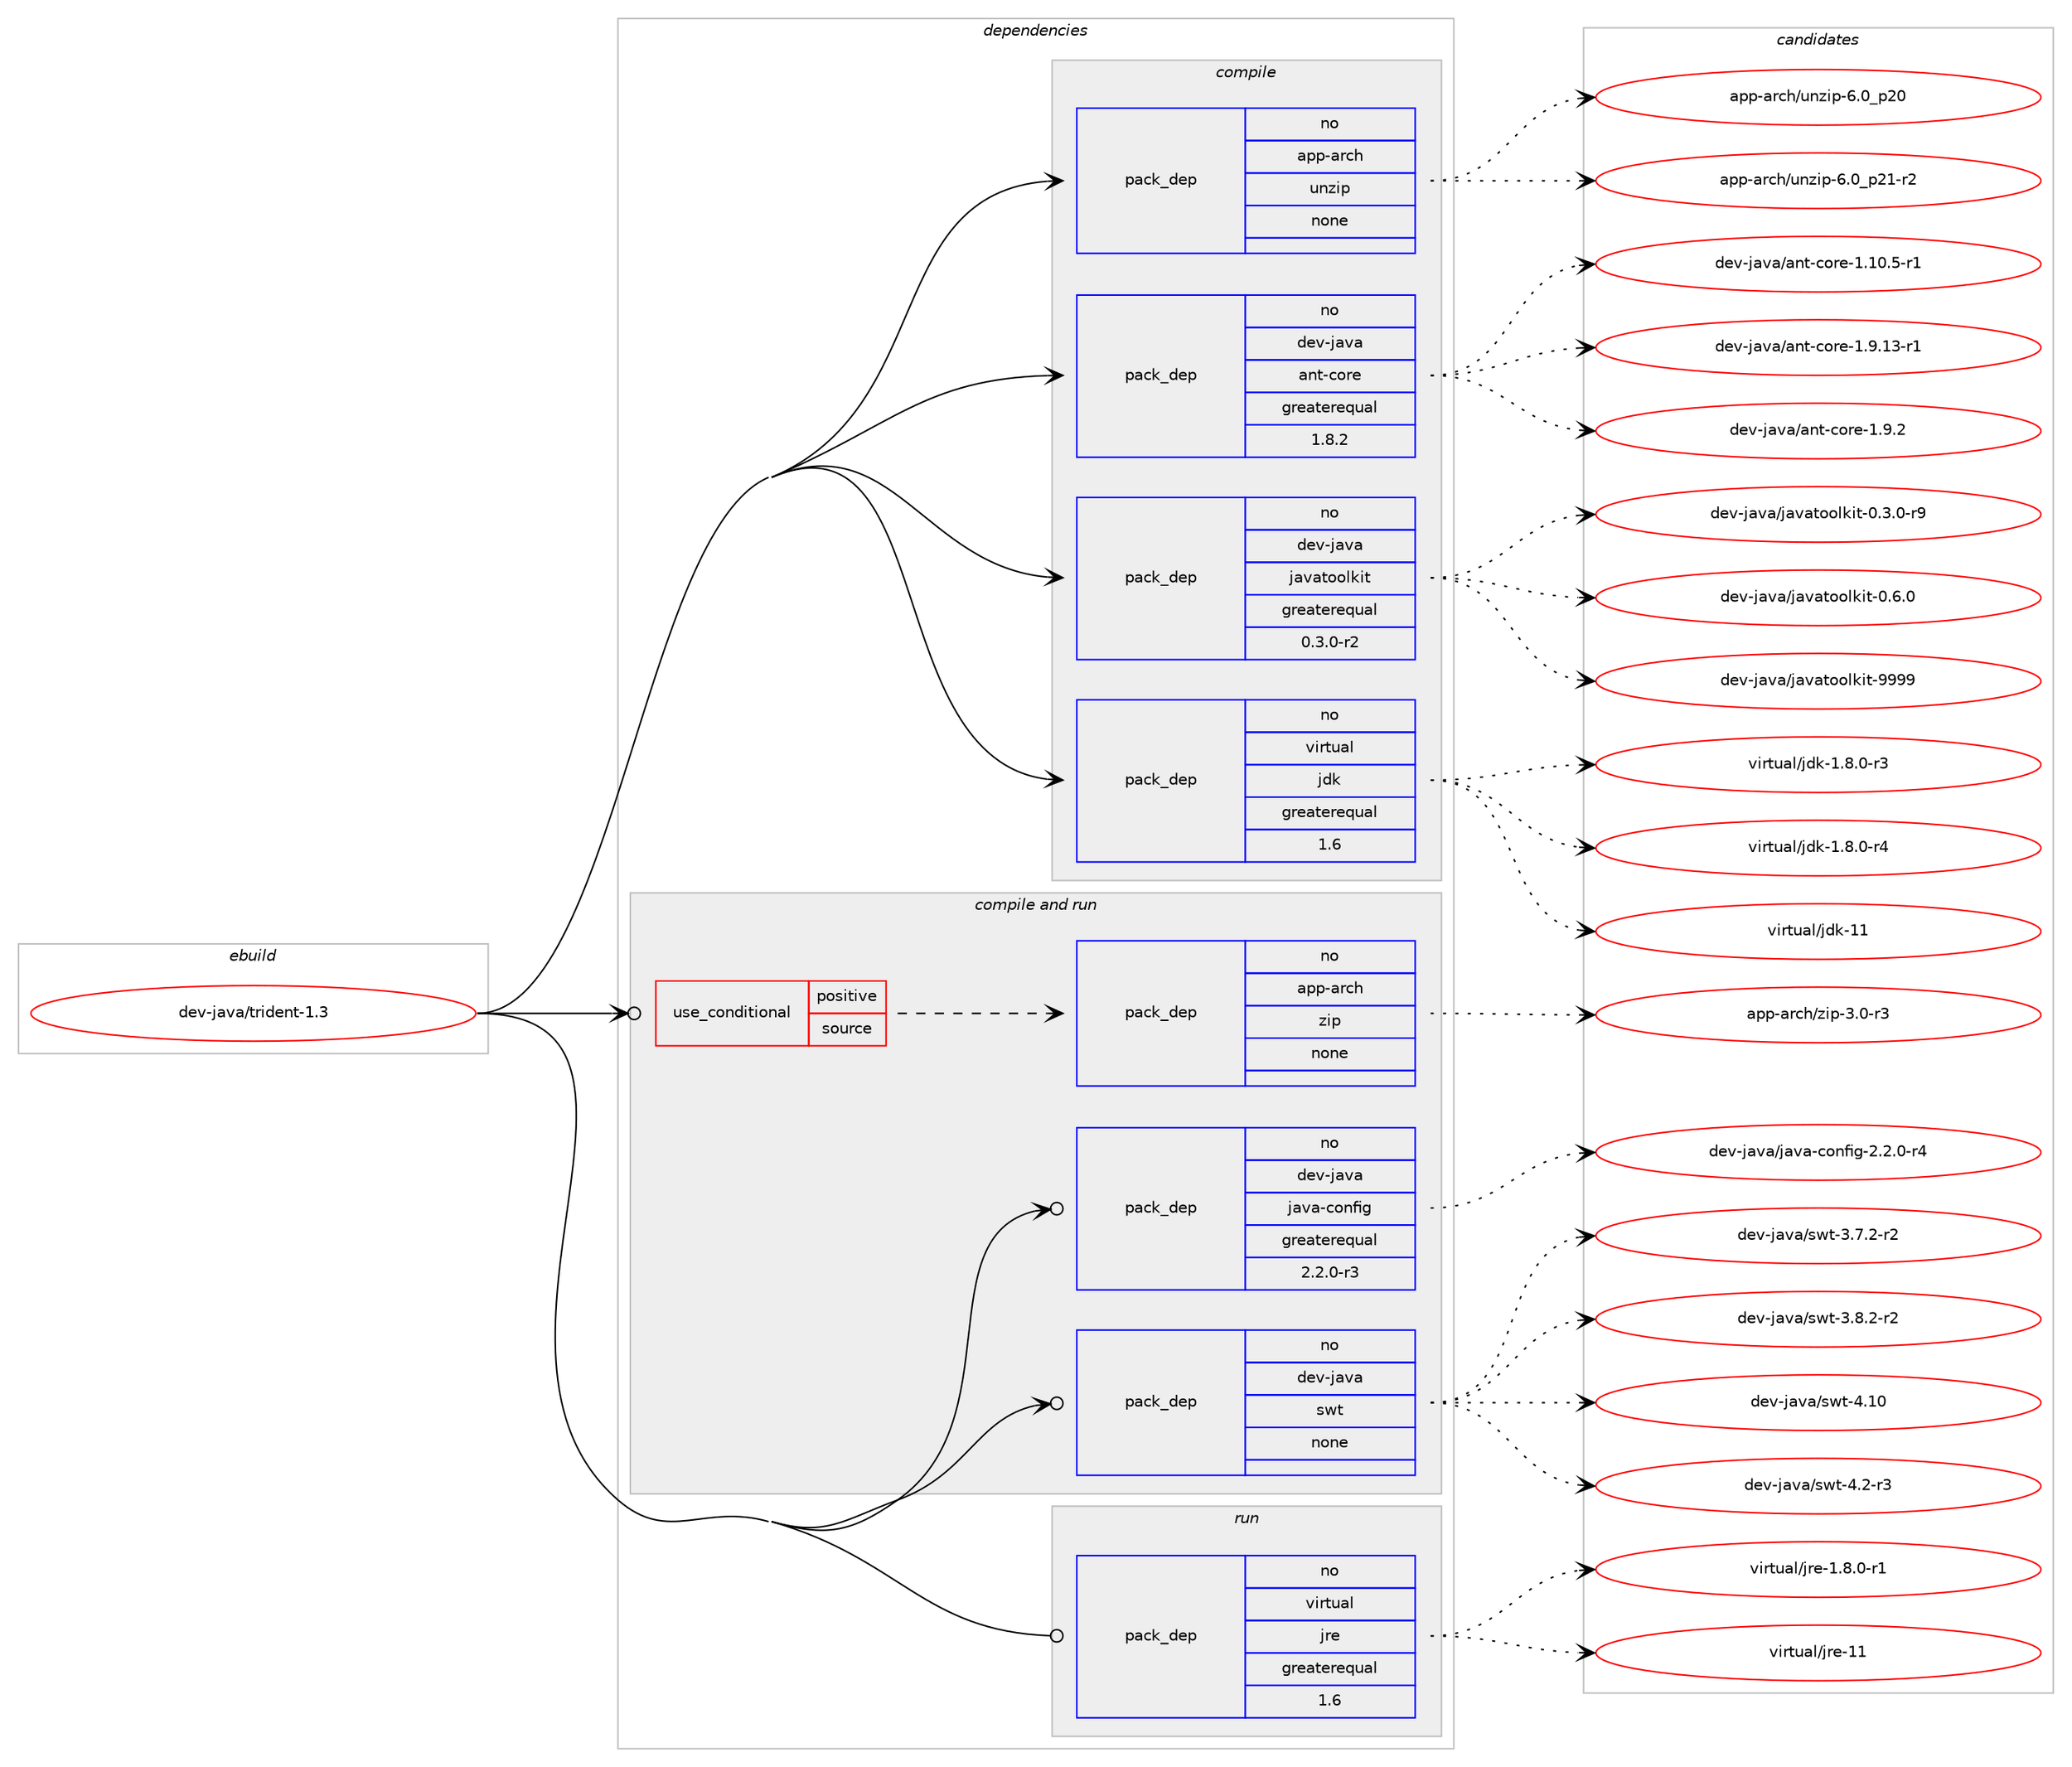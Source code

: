 digraph prolog {

# *************
# Graph options
# *************

newrank=true;
concentrate=true;
compound=true;
graph [rankdir=LR,fontname=Helvetica,fontsize=10,ranksep=1.5];#, ranksep=2.5, nodesep=0.2];
edge  [arrowhead=vee];
node  [fontname=Helvetica,fontsize=10];

# **********
# The ebuild
# **********

subgraph cluster_leftcol {
color=gray;
rank=same;
label=<<i>ebuild</i>>;
id [label="dev-java/trident-1.3", color=red, width=4, href="../dev-java/trident-1.3.svg"];
}

# ****************
# The dependencies
# ****************

subgraph cluster_midcol {
color=gray;
label=<<i>dependencies</i>>;
subgraph cluster_compile {
fillcolor="#eeeeee";
style=filled;
label=<<i>compile</i>>;
subgraph pack971734 {
dependency1357544 [label=<<TABLE BORDER="0" CELLBORDER="1" CELLSPACING="0" CELLPADDING="4" WIDTH="220"><TR><TD ROWSPAN="6" CELLPADDING="30">pack_dep</TD></TR><TR><TD WIDTH="110">no</TD></TR><TR><TD>app-arch</TD></TR><TR><TD>unzip</TD></TR><TR><TD>none</TD></TR><TR><TD></TD></TR></TABLE>>, shape=none, color=blue];
}
id:e -> dependency1357544:w [weight=20,style="solid",arrowhead="vee"];
subgraph pack971735 {
dependency1357545 [label=<<TABLE BORDER="0" CELLBORDER="1" CELLSPACING="0" CELLPADDING="4" WIDTH="220"><TR><TD ROWSPAN="6" CELLPADDING="30">pack_dep</TD></TR><TR><TD WIDTH="110">no</TD></TR><TR><TD>dev-java</TD></TR><TR><TD>ant-core</TD></TR><TR><TD>greaterequal</TD></TR><TR><TD>1.8.2</TD></TR></TABLE>>, shape=none, color=blue];
}
id:e -> dependency1357545:w [weight=20,style="solid",arrowhead="vee"];
subgraph pack971736 {
dependency1357546 [label=<<TABLE BORDER="0" CELLBORDER="1" CELLSPACING="0" CELLPADDING="4" WIDTH="220"><TR><TD ROWSPAN="6" CELLPADDING="30">pack_dep</TD></TR><TR><TD WIDTH="110">no</TD></TR><TR><TD>dev-java</TD></TR><TR><TD>javatoolkit</TD></TR><TR><TD>greaterequal</TD></TR><TR><TD>0.3.0-r2</TD></TR></TABLE>>, shape=none, color=blue];
}
id:e -> dependency1357546:w [weight=20,style="solid",arrowhead="vee"];
subgraph pack971737 {
dependency1357547 [label=<<TABLE BORDER="0" CELLBORDER="1" CELLSPACING="0" CELLPADDING="4" WIDTH="220"><TR><TD ROWSPAN="6" CELLPADDING="30">pack_dep</TD></TR><TR><TD WIDTH="110">no</TD></TR><TR><TD>virtual</TD></TR><TR><TD>jdk</TD></TR><TR><TD>greaterequal</TD></TR><TR><TD>1.6</TD></TR></TABLE>>, shape=none, color=blue];
}
id:e -> dependency1357547:w [weight=20,style="solid",arrowhead="vee"];
}
subgraph cluster_compileandrun {
fillcolor="#eeeeee";
style=filled;
label=<<i>compile and run</i>>;
subgraph cond363359 {
dependency1357548 [label=<<TABLE BORDER="0" CELLBORDER="1" CELLSPACING="0" CELLPADDING="4"><TR><TD ROWSPAN="3" CELLPADDING="10">use_conditional</TD></TR><TR><TD>positive</TD></TR><TR><TD>source</TD></TR></TABLE>>, shape=none, color=red];
subgraph pack971738 {
dependency1357549 [label=<<TABLE BORDER="0" CELLBORDER="1" CELLSPACING="0" CELLPADDING="4" WIDTH="220"><TR><TD ROWSPAN="6" CELLPADDING="30">pack_dep</TD></TR><TR><TD WIDTH="110">no</TD></TR><TR><TD>app-arch</TD></TR><TR><TD>zip</TD></TR><TR><TD>none</TD></TR><TR><TD></TD></TR></TABLE>>, shape=none, color=blue];
}
dependency1357548:e -> dependency1357549:w [weight=20,style="dashed",arrowhead="vee"];
}
id:e -> dependency1357548:w [weight=20,style="solid",arrowhead="odotvee"];
subgraph pack971739 {
dependency1357550 [label=<<TABLE BORDER="0" CELLBORDER="1" CELLSPACING="0" CELLPADDING="4" WIDTH="220"><TR><TD ROWSPAN="6" CELLPADDING="30">pack_dep</TD></TR><TR><TD WIDTH="110">no</TD></TR><TR><TD>dev-java</TD></TR><TR><TD>java-config</TD></TR><TR><TD>greaterequal</TD></TR><TR><TD>2.2.0-r3</TD></TR></TABLE>>, shape=none, color=blue];
}
id:e -> dependency1357550:w [weight=20,style="solid",arrowhead="odotvee"];
subgraph pack971740 {
dependency1357551 [label=<<TABLE BORDER="0" CELLBORDER="1" CELLSPACING="0" CELLPADDING="4" WIDTH="220"><TR><TD ROWSPAN="6" CELLPADDING="30">pack_dep</TD></TR><TR><TD WIDTH="110">no</TD></TR><TR><TD>dev-java</TD></TR><TR><TD>swt</TD></TR><TR><TD>none</TD></TR><TR><TD></TD></TR></TABLE>>, shape=none, color=blue];
}
id:e -> dependency1357551:w [weight=20,style="solid",arrowhead="odotvee"];
}
subgraph cluster_run {
fillcolor="#eeeeee";
style=filled;
label=<<i>run</i>>;
subgraph pack971741 {
dependency1357552 [label=<<TABLE BORDER="0" CELLBORDER="1" CELLSPACING="0" CELLPADDING="4" WIDTH="220"><TR><TD ROWSPAN="6" CELLPADDING="30">pack_dep</TD></TR><TR><TD WIDTH="110">no</TD></TR><TR><TD>virtual</TD></TR><TR><TD>jre</TD></TR><TR><TD>greaterequal</TD></TR><TR><TD>1.6</TD></TR></TABLE>>, shape=none, color=blue];
}
id:e -> dependency1357552:w [weight=20,style="solid",arrowhead="odot"];
}
}

# **************
# The candidates
# **************

subgraph cluster_choices {
rank=same;
color=gray;
label=<<i>candidates</i>>;

subgraph choice971734 {
color=black;
nodesep=1;
choice971121124597114991044711711012210511245544648951125048 [label="app-arch/unzip-6.0_p20", color=red, width=4,href="../app-arch/unzip-6.0_p20.svg"];
choice9711211245971149910447117110122105112455446489511250494511450 [label="app-arch/unzip-6.0_p21-r2", color=red, width=4,href="../app-arch/unzip-6.0_p21-r2.svg"];
dependency1357544:e -> choice971121124597114991044711711012210511245544648951125048:w [style=dotted,weight="100"];
dependency1357544:e -> choice9711211245971149910447117110122105112455446489511250494511450:w [style=dotted,weight="100"];
}
subgraph choice971735 {
color=black;
nodesep=1;
choice10010111845106971189747971101164599111114101454946494846534511449 [label="dev-java/ant-core-1.10.5-r1", color=red, width=4,href="../dev-java/ant-core-1.10.5-r1.svg"];
choice10010111845106971189747971101164599111114101454946574649514511449 [label="dev-java/ant-core-1.9.13-r1", color=red, width=4,href="../dev-java/ant-core-1.9.13-r1.svg"];
choice10010111845106971189747971101164599111114101454946574650 [label="dev-java/ant-core-1.9.2", color=red, width=4,href="../dev-java/ant-core-1.9.2.svg"];
dependency1357545:e -> choice10010111845106971189747971101164599111114101454946494846534511449:w [style=dotted,weight="100"];
dependency1357545:e -> choice10010111845106971189747971101164599111114101454946574649514511449:w [style=dotted,weight="100"];
dependency1357545:e -> choice10010111845106971189747971101164599111114101454946574650:w [style=dotted,weight="100"];
}
subgraph choice971736 {
color=black;
nodesep=1;
choice1001011184510697118974710697118971161111111081071051164548465146484511457 [label="dev-java/javatoolkit-0.3.0-r9", color=red, width=4,href="../dev-java/javatoolkit-0.3.0-r9.svg"];
choice100101118451069711897471069711897116111111108107105116454846544648 [label="dev-java/javatoolkit-0.6.0", color=red, width=4,href="../dev-java/javatoolkit-0.6.0.svg"];
choice1001011184510697118974710697118971161111111081071051164557575757 [label="dev-java/javatoolkit-9999", color=red, width=4,href="../dev-java/javatoolkit-9999.svg"];
dependency1357546:e -> choice1001011184510697118974710697118971161111111081071051164548465146484511457:w [style=dotted,weight="100"];
dependency1357546:e -> choice100101118451069711897471069711897116111111108107105116454846544648:w [style=dotted,weight="100"];
dependency1357546:e -> choice1001011184510697118974710697118971161111111081071051164557575757:w [style=dotted,weight="100"];
}
subgraph choice971737 {
color=black;
nodesep=1;
choice11810511411611797108471061001074549465646484511451 [label="virtual/jdk-1.8.0-r3", color=red, width=4,href="../virtual/jdk-1.8.0-r3.svg"];
choice11810511411611797108471061001074549465646484511452 [label="virtual/jdk-1.8.0-r4", color=red, width=4,href="../virtual/jdk-1.8.0-r4.svg"];
choice1181051141161179710847106100107454949 [label="virtual/jdk-11", color=red, width=4,href="../virtual/jdk-11.svg"];
dependency1357547:e -> choice11810511411611797108471061001074549465646484511451:w [style=dotted,weight="100"];
dependency1357547:e -> choice11810511411611797108471061001074549465646484511452:w [style=dotted,weight="100"];
dependency1357547:e -> choice1181051141161179710847106100107454949:w [style=dotted,weight="100"];
}
subgraph choice971738 {
color=black;
nodesep=1;
choice9711211245971149910447122105112455146484511451 [label="app-arch/zip-3.0-r3", color=red, width=4,href="../app-arch/zip-3.0-r3.svg"];
dependency1357549:e -> choice9711211245971149910447122105112455146484511451:w [style=dotted,weight="100"];
}
subgraph choice971739 {
color=black;
nodesep=1;
choice10010111845106971189747106971189745991111101021051034550465046484511452 [label="dev-java/java-config-2.2.0-r4", color=red, width=4,href="../dev-java/java-config-2.2.0-r4.svg"];
dependency1357550:e -> choice10010111845106971189747106971189745991111101021051034550465046484511452:w [style=dotted,weight="100"];
}
subgraph choice971740 {
color=black;
nodesep=1;
choice100101118451069711897471151191164551465546504511450 [label="dev-java/swt-3.7.2-r2", color=red, width=4,href="../dev-java/swt-3.7.2-r2.svg"];
choice100101118451069711897471151191164551465646504511450 [label="dev-java/swt-3.8.2-r2", color=red, width=4,href="../dev-java/swt-3.8.2-r2.svg"];
choice100101118451069711897471151191164552464948 [label="dev-java/swt-4.10", color=red, width=4,href="../dev-java/swt-4.10.svg"];
choice10010111845106971189747115119116455246504511451 [label="dev-java/swt-4.2-r3", color=red, width=4,href="../dev-java/swt-4.2-r3.svg"];
dependency1357551:e -> choice100101118451069711897471151191164551465546504511450:w [style=dotted,weight="100"];
dependency1357551:e -> choice100101118451069711897471151191164551465646504511450:w [style=dotted,weight="100"];
dependency1357551:e -> choice100101118451069711897471151191164552464948:w [style=dotted,weight="100"];
dependency1357551:e -> choice10010111845106971189747115119116455246504511451:w [style=dotted,weight="100"];
}
subgraph choice971741 {
color=black;
nodesep=1;
choice11810511411611797108471061141014549465646484511449 [label="virtual/jre-1.8.0-r1", color=red, width=4,href="../virtual/jre-1.8.0-r1.svg"];
choice1181051141161179710847106114101454949 [label="virtual/jre-11", color=red, width=4,href="../virtual/jre-11.svg"];
dependency1357552:e -> choice11810511411611797108471061141014549465646484511449:w [style=dotted,weight="100"];
dependency1357552:e -> choice1181051141161179710847106114101454949:w [style=dotted,weight="100"];
}
}

}
